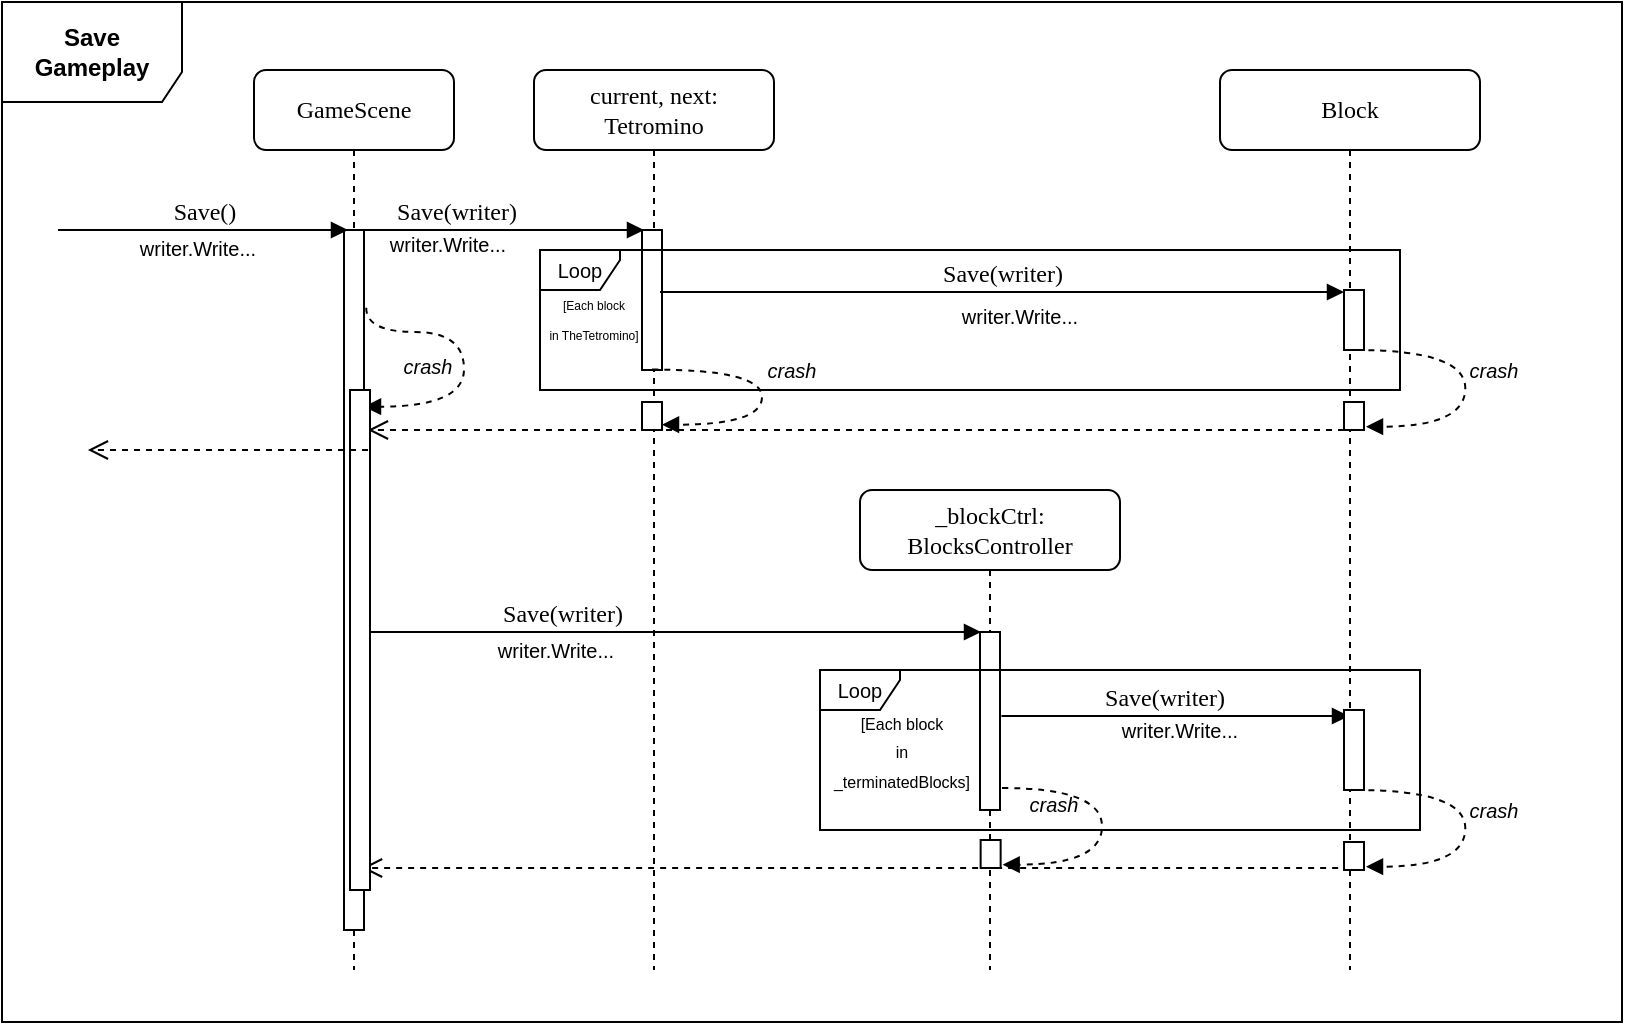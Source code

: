 <mxfile version="21.3.5" type="device">
  <diagram name="Page-1" id="13e1069c-82ec-6db2-03f1-153e76fe0fe0">
    <mxGraphModel dx="1049" dy="652" grid="1" gridSize="10" guides="1" tooltips="1" connect="1" arrows="1" fold="1" page="1" pageScale="1" pageWidth="1100" pageHeight="850" background="none" math="0" shadow="0">
      <root>
        <mxCell id="0" />
        <mxCell id="1" parent="0" />
        <mxCell id="7baba1c4bc27f4b0-2" value="current, next:&lt;br&gt;Tetromino" style="shape=umlLifeline;perimeter=lifelinePerimeter;whiteSpace=wrap;html=1;container=1;collapsible=0;recursiveResize=0;outlineConnect=0;rounded=1;shadow=0;comic=0;labelBackgroundColor=none;strokeWidth=1;fontFamily=Verdana;fontSize=12;align=center;" parent="1" vertex="1">
          <mxGeometry x="276" y="104" width="120" height="450" as="geometry" />
        </mxCell>
        <mxCell id="7baba1c4bc27f4b0-10" value="" style="html=1;points=[];perimeter=orthogonalPerimeter;rounded=0;shadow=0;comic=0;labelBackgroundColor=none;strokeWidth=1;fontFamily=Verdana;fontSize=12;align=center;" parent="7baba1c4bc27f4b0-2" vertex="1">
          <mxGeometry x="54" y="80" width="10" height="70" as="geometry" />
        </mxCell>
        <mxCell id="z0WI-xccYlIDmP48RPxq-2" value="Save(writer)" style="html=1;verticalAlign=bottom;endArrow=block;labelBackgroundColor=none;fontFamily=Verdana;fontSize=12;edgeStyle=elbowEdgeStyle;elbow=vertical;" edge="1" parent="7baba1c4bc27f4b0-2">
          <mxGeometry x="-0.359" relative="1" as="geometry">
            <mxPoint x="-86" y="281" as="sourcePoint" />
            <mxPoint x="223.5" y="281.476" as="targetPoint" />
            <mxPoint as="offset" />
          </mxGeometry>
        </mxCell>
        <mxCell id="7baba1c4bc27f4b0-3" value="_blockCtrl: BlocksController" style="shape=umlLifeline;perimeter=lifelinePerimeter;whiteSpace=wrap;html=1;container=1;collapsible=0;recursiveResize=0;outlineConnect=0;rounded=1;shadow=0;comic=0;labelBackgroundColor=none;strokeWidth=1;fontFamily=Verdana;fontSize=12;align=center;" parent="1" vertex="1">
          <mxGeometry x="439" y="314" width="130" height="240" as="geometry" />
        </mxCell>
        <mxCell id="7baba1c4bc27f4b0-13" value="" style="html=1;points=[];perimeter=orthogonalPerimeter;rounded=0;shadow=0;comic=0;labelBackgroundColor=none;strokeWidth=1;fontFamily=Verdana;fontSize=12;align=center;" parent="7baba1c4bc27f4b0-3" vertex="1">
          <mxGeometry x="60" y="71" width="10" height="89" as="geometry" />
        </mxCell>
        <mxCell id="z0WI-xccYlIDmP48RPxq-39" value="" style="html=1;verticalAlign=bottom;endArrow=block;labelBackgroundColor=none;fontFamily=Verdana;fontSize=12;elbow=vertical;edgeStyle=orthogonalEdgeStyle;curved=1;entryX=1;entryY=0.286;entryPerimeter=0;dashed=1;" edge="1" parent="7baba1c4bc27f4b0-3">
          <mxGeometry relative="1" as="geometry">
            <mxPoint x="71" y="149" as="sourcePoint" />
            <mxPoint x="71.323" y="187.333" as="targetPoint" />
            <Array as="points">
              <mxPoint x="120.99" y="149" />
              <mxPoint x="120.99" y="187" />
            </Array>
          </mxGeometry>
        </mxCell>
        <mxCell id="z0WI-xccYlIDmP48RPxq-40" value="" style="html=1;points=[];perimeter=orthogonalPerimeter;rounded=0;shadow=0;comic=0;labelBackgroundColor=none;strokeWidth=1;fontFamily=Verdana;fontSize=12;align=center;" vertex="1" parent="7baba1c4bc27f4b0-3">
          <mxGeometry x="60.32" y="175" width="10" height="14" as="geometry" />
        </mxCell>
        <mxCell id="z0WI-xccYlIDmP48RPxq-42" value="" style="html=1;verticalAlign=bottom;endArrow=open;dashed=1;endSize=8;labelBackgroundColor=none;fontFamily=Verdana;fontSize=12;edgeStyle=elbowEdgeStyle;elbow=vertical;entryX=0.894;entryY=0.196;entryDx=0;entryDy=0;entryPerimeter=0;" edge="1" parent="7baba1c4bc27f4b0-3">
          <mxGeometry relative="1" as="geometry">
            <mxPoint x="-249" y="189.24" as="targetPoint" />
            <Array as="points">
              <mxPoint x="-54.94" y="189" />
            </Array>
            <mxPoint x="245.06" y="189" as="sourcePoint" />
          </mxGeometry>
        </mxCell>
        <mxCell id="7baba1c4bc27f4b0-8" value="GameScene" style="shape=umlLifeline;perimeter=lifelinePerimeter;whiteSpace=wrap;html=1;container=1;collapsible=0;recursiveResize=0;outlineConnect=0;rounded=1;shadow=0;comic=0;labelBackgroundColor=none;strokeWidth=1;fontFamily=Verdana;fontSize=12;align=center;" parent="1" vertex="1">
          <mxGeometry x="136" y="104" width="100" height="450" as="geometry" />
        </mxCell>
        <mxCell id="7baba1c4bc27f4b0-9" value="" style="html=1;points=[];perimeter=orthogonalPerimeter;rounded=0;shadow=0;comic=0;labelBackgroundColor=none;strokeWidth=1;fontFamily=Verdana;fontSize=12;align=center;" parent="7baba1c4bc27f4b0-8" vertex="1">
          <mxGeometry x="45" y="80" width="10" height="350" as="geometry" />
        </mxCell>
        <mxCell id="7baba1c4bc27f4b0-11" value="Save(writer)" style="html=1;verticalAlign=bottom;endArrow=block;entryX=0;entryY=0;labelBackgroundColor=none;fontFamily=Verdana;fontSize=12;edgeStyle=elbowEdgeStyle;elbow=vertical;" parent="1" edge="1">
          <mxGeometry x="-0.324" relative="1" as="geometry">
            <mxPoint x="189" y="184" as="sourcePoint" />
            <mxPoint x="331.0" y="184" as="targetPoint" />
            <mxPoint as="offset" />
          </mxGeometry>
        </mxCell>
        <mxCell id="z0WI-xccYlIDmP48RPxq-1" value="Save()" style="html=1;verticalAlign=bottom;endArrow=block;entryX=0;entryY=0;labelBackgroundColor=none;fontFamily=Verdana;fontSize=12;edgeStyle=elbowEdgeStyle;elbow=vertical;" edge="1" parent="1">
          <mxGeometry relative="1" as="geometry">
            <mxPoint x="38" y="184" as="sourcePoint" />
            <mxPoint x="183" y="184.22" as="targetPoint" />
          </mxGeometry>
        </mxCell>
        <mxCell id="z0WI-xccYlIDmP48RPxq-3" value="Save(writer)" style="html=1;verticalAlign=bottom;endArrow=block;labelBackgroundColor=none;fontFamily=Verdana;fontSize=12;" edge="1" parent="1">
          <mxGeometry relative="1" as="geometry">
            <mxPoint x="339" y="215" as="sourcePoint" />
            <mxPoint x="681" y="215" as="targetPoint" />
          </mxGeometry>
        </mxCell>
        <mxCell id="z0WI-xccYlIDmP48RPxq-4" value="Save(writer)" style="html=1;verticalAlign=bottom;endArrow=block;labelBackgroundColor=none;fontFamily=Verdana;fontSize=12;edgeStyle=elbowEdgeStyle;elbow=vertical;" edge="1" parent="1">
          <mxGeometry relative="1" as="geometry">
            <mxPoint x="516" y="427" as="sourcePoint" />
            <Array as="points">
              <mxPoint x="507" y="427" />
            </Array>
            <mxPoint x="683.5" y="427" as="targetPoint" />
          </mxGeometry>
        </mxCell>
        <mxCell id="z0WI-xccYlIDmP48RPxq-5" value="Block" style="shape=umlLifeline;perimeter=lifelinePerimeter;whiteSpace=wrap;html=1;container=1;collapsible=0;recursiveResize=0;outlineConnect=0;rounded=1;shadow=0;comic=0;labelBackgroundColor=none;strokeWidth=1;fontFamily=Verdana;fontSize=12;align=center;" vertex="1" parent="1">
          <mxGeometry x="619" y="104" width="130" height="450" as="geometry" />
        </mxCell>
        <mxCell id="z0WI-xccYlIDmP48RPxq-6" value="" style="html=1;points=[];perimeter=orthogonalPerimeter;rounded=0;shadow=0;comic=0;labelBackgroundColor=none;strokeWidth=1;fontFamily=Verdana;fontSize=12;align=center;" vertex="1" parent="z0WI-xccYlIDmP48RPxq-5">
          <mxGeometry x="62" y="320" width="10" height="40" as="geometry" />
        </mxCell>
        <mxCell id="z0WI-xccYlIDmP48RPxq-8" value="" style="html=1;points=[];perimeter=orthogonalPerimeter;rounded=0;shadow=0;comic=0;labelBackgroundColor=none;strokeWidth=1;fontFamily=Verdana;fontSize=12;align=center;" vertex="1" parent="z0WI-xccYlIDmP48RPxq-5">
          <mxGeometry x="62" y="110" width="10" height="30" as="geometry" />
        </mxCell>
        <mxCell id="z0WI-xccYlIDmP48RPxq-11" value="" style="html=1;verticalAlign=bottom;endArrow=block;labelBackgroundColor=none;fontFamily=Verdana;fontSize=12;elbow=vertical;edgeStyle=orthogonalEdgeStyle;curved=1;entryX=1;entryY=0.286;entryPerimeter=0;exitX=1.038;exitY=0.345;exitPerimeter=0;dashed=1;" edge="1" parent="z0WI-xccYlIDmP48RPxq-5">
          <mxGeometry relative="1" as="geometry">
            <mxPoint x="68.003" y="140.0" as="sourcePoint" />
            <mxPoint x="73.003" y="178.333" as="targetPoint" />
            <Array as="points">
              <mxPoint x="122.67" y="140.0" />
              <mxPoint x="122.67" y="178" />
            </Array>
          </mxGeometry>
        </mxCell>
        <mxCell id="z0WI-xccYlIDmP48RPxq-13" value="" style="html=1;points=[];perimeter=orthogonalPerimeter;rounded=0;shadow=0;comic=0;labelBackgroundColor=none;strokeWidth=1;fontFamily=Verdana;fontSize=12;align=center;" vertex="1" parent="z0WI-xccYlIDmP48RPxq-5">
          <mxGeometry x="62" y="166" width="10" height="14" as="geometry" />
        </mxCell>
        <mxCell id="z0WI-xccYlIDmP48RPxq-36" value="" style="html=1;verticalAlign=bottom;endArrow=block;labelBackgroundColor=none;fontFamily=Verdana;fontSize=12;elbow=vertical;edgeStyle=orthogonalEdgeStyle;curved=1;entryX=1;entryY=0.286;entryPerimeter=0;exitX=1.038;exitY=0.345;exitPerimeter=0;dashed=1;" edge="1" parent="z0WI-xccYlIDmP48RPxq-5">
          <mxGeometry relative="1" as="geometry">
            <mxPoint x="68.003" y="360" as="sourcePoint" />
            <mxPoint x="73.003" y="398.333" as="targetPoint" />
            <Array as="points">
              <mxPoint x="122.67" y="360" />
              <mxPoint x="122.67" y="398" />
            </Array>
          </mxGeometry>
        </mxCell>
        <mxCell id="z0WI-xccYlIDmP48RPxq-37" value="" style="html=1;points=[];perimeter=orthogonalPerimeter;rounded=0;shadow=0;comic=0;labelBackgroundColor=none;strokeWidth=1;fontFamily=Verdana;fontSize=12;align=center;" vertex="1" parent="z0WI-xccYlIDmP48RPxq-5">
          <mxGeometry x="62" y="386" width="10" height="14" as="geometry" />
        </mxCell>
        <mxCell id="z0WI-xccYlIDmP48RPxq-10" value="&lt;font style=&quot;font-size: 10px;&quot;&gt;Loop&lt;/font&gt;" style="shape=umlFrame;whiteSpace=wrap;html=1;pointerEvents=0;width=40;height=20;" vertex="1" parent="1">
          <mxGeometry x="279" y="194" width="430" height="70" as="geometry" />
        </mxCell>
        <mxCell id="z0WI-xccYlIDmP48RPxq-12" value="&lt;font size=&quot;1&quot; style=&quot;&quot;&gt;&lt;i style=&quot;&quot;&gt;crash&lt;/i&gt;&lt;/font&gt;" style="text;html=1;strokeColor=none;fillColor=none;align=center;verticalAlign=middle;whiteSpace=wrap;rounded=0;" vertex="1" parent="1">
          <mxGeometry x="726" y="244" width="60" height="20" as="geometry" />
        </mxCell>
        <mxCell id="z0WI-xccYlIDmP48RPxq-15" value="" style="html=1;verticalAlign=bottom;endArrow=open;dashed=1;endSize=8;labelBackgroundColor=none;fontFamily=Verdana;fontSize=12;edgeStyle=elbowEdgeStyle;elbow=vertical;entryX=0.894;entryY=0.196;entryDx=0;entryDy=0;entryPerimeter=0;" edge="1" parent="1">
          <mxGeometry relative="1" as="geometry">
            <mxPoint x="192.94" y="284.24" as="targetPoint" />
            <Array as="points">
              <mxPoint x="387" y="284" />
            </Array>
            <mxPoint x="687" y="284" as="sourcePoint" />
          </mxGeometry>
        </mxCell>
        <mxCell id="z0WI-xccYlIDmP48RPxq-16" value="" style="html=1;verticalAlign=bottom;endArrow=block;labelBackgroundColor=none;fontFamily=Verdana;fontSize=12;elbow=vertical;edgeStyle=orthogonalEdgeStyle;curved=1;entryX=1;entryY=0.286;entryPerimeter=0;exitX=0.497;exitY=1.02;exitPerimeter=0;dashed=1;exitDx=0;exitDy=0;" edge="1" parent="1">
          <mxGeometry relative="1" as="geometry">
            <mxPoint x="334.97" y="253.8" as="sourcePoint" />
            <mxPoint x="340.003" y="281.333" as="targetPoint" />
            <Array as="points">
              <mxPoint x="390" y="254" />
              <mxPoint x="390" y="281" />
            </Array>
          </mxGeometry>
        </mxCell>
        <mxCell id="z0WI-xccYlIDmP48RPxq-17" value="" style="html=1;points=[];perimeter=orthogonalPerimeter;rounded=0;shadow=0;comic=0;labelBackgroundColor=none;strokeWidth=1;fontFamily=Verdana;fontSize=12;align=center;" vertex="1" parent="1">
          <mxGeometry x="330" y="270" width="10" height="14" as="geometry" />
        </mxCell>
        <mxCell id="z0WI-xccYlIDmP48RPxq-18" value="&lt;font size=&quot;1&quot; style=&quot;&quot;&gt;&lt;i style=&quot;&quot;&gt;crash&lt;/i&gt;&lt;/font&gt;" style="text;html=1;strokeColor=none;fillColor=none;align=center;verticalAlign=middle;whiteSpace=wrap;rounded=0;" vertex="1" parent="1">
          <mxGeometry x="375" y="244" width="60" height="20" as="geometry" />
        </mxCell>
        <mxCell id="z0WI-xccYlIDmP48RPxq-20" value="" style="html=1;verticalAlign=bottom;endArrow=block;labelBackgroundColor=none;fontFamily=Verdana;fontSize=12;elbow=vertical;edgeStyle=orthogonalEdgeStyle;curved=1;entryX=1;entryY=0.286;entryPerimeter=0;exitX=1.111;exitY=0.111;exitPerimeter=0;dashed=1;exitDx=0;exitDy=0;" edge="1" parent="1" source="7baba1c4bc27f4b0-9">
          <mxGeometry relative="1" as="geometry">
            <mxPoint x="186.003" y="234.0" as="sourcePoint" />
            <mxPoint x="191.003" y="272.333" as="targetPoint" />
            <Array as="points">
              <mxPoint x="241" y="235" />
              <mxPoint x="241" y="272" />
            </Array>
          </mxGeometry>
        </mxCell>
        <mxCell id="z0WI-xccYlIDmP48RPxq-21" value="&lt;font size=&quot;1&quot; style=&quot;&quot;&gt;&lt;i style=&quot;&quot;&gt;crash&lt;/i&gt;&lt;/font&gt;" style="text;html=1;strokeColor=none;fillColor=none;align=center;verticalAlign=middle;whiteSpace=wrap;rounded=0;" vertex="1" parent="1">
          <mxGeometry x="193" y="242" width="60" height="20" as="geometry" />
        </mxCell>
        <mxCell id="z0WI-xccYlIDmP48RPxq-22" value="" style="html=1;points=[];perimeter=orthogonalPerimeter;rounded=0;shadow=0;comic=0;labelBackgroundColor=none;strokeWidth=1;fontFamily=Verdana;fontSize=12;align=center;" vertex="1" parent="1">
          <mxGeometry x="184" y="264" width="10" height="250" as="geometry" />
        </mxCell>
        <mxCell id="z0WI-xccYlIDmP48RPxq-24" value="" style="html=1;verticalAlign=bottom;endArrow=open;dashed=1;endSize=8;labelBackgroundColor=none;fontFamily=Verdana;fontSize=12;edgeStyle=elbowEdgeStyle;elbow=vertical;entryX=0.894;entryY=0.196;entryDx=0;entryDy=0;entryPerimeter=0;" edge="1" parent="1">
          <mxGeometry relative="1" as="geometry">
            <mxPoint x="52.94" y="294.24" as="targetPoint" />
            <Array as="points">
              <mxPoint x="247" y="294" />
            </Array>
            <mxPoint x="193" y="294" as="sourcePoint" />
          </mxGeometry>
        </mxCell>
        <mxCell id="z0WI-xccYlIDmP48RPxq-27" value="&lt;font style=&quot;font-size: 10px;&quot;&gt;writer.Write...&lt;/font&gt;" style="text;html=1;strokeColor=none;fillColor=none;align=center;verticalAlign=middle;whiteSpace=wrap;rounded=0;" vertex="1" parent="1">
          <mxGeometry x="78" y="178" width="60" height="30" as="geometry" />
        </mxCell>
        <mxCell id="z0WI-xccYlIDmP48RPxq-28" value="&lt;font style=&quot;font-size: 10px;&quot;&gt;writer.Write...&lt;/font&gt;" style="text;html=1;strokeColor=none;fillColor=none;align=center;verticalAlign=middle;whiteSpace=wrap;rounded=0;" vertex="1" parent="1">
          <mxGeometry x="203" y="176" width="60" height="30" as="geometry" />
        </mxCell>
        <mxCell id="z0WI-xccYlIDmP48RPxq-29" value="&lt;font style=&quot;font-size: 10px;&quot;&gt;writer.Write...&lt;/font&gt;" style="text;html=1;strokeColor=none;fillColor=none;align=center;verticalAlign=middle;whiteSpace=wrap;rounded=0;" vertex="1" parent="1">
          <mxGeometry x="489" y="212" width="60" height="30" as="geometry" />
        </mxCell>
        <mxCell id="z0WI-xccYlIDmP48RPxq-30" value="&lt;b&gt;Save Gameplay&lt;/b&gt;" style="shape=umlFrame;whiteSpace=wrap;html=1;pointerEvents=0;width=90;height=50;" vertex="1" parent="1">
          <mxGeometry x="10" y="70" width="810" height="510" as="geometry" />
        </mxCell>
        <mxCell id="z0WI-xccYlIDmP48RPxq-31" value="&lt;font style=&quot;font-size: 6px;&quot;&gt;[Each block&lt;br&gt;in TheTetromino]&lt;/font&gt;" style="text;html=1;strokeColor=none;fillColor=none;align=center;verticalAlign=middle;whiteSpace=wrap;rounded=0;" vertex="1" parent="1">
          <mxGeometry x="276" y="212" width="60" height="30" as="geometry" />
        </mxCell>
        <mxCell id="z0WI-xccYlIDmP48RPxq-32" value="&lt;font style=&quot;font-size: 10px;&quot;&gt;Loop&lt;/font&gt;" style="shape=umlFrame;whiteSpace=wrap;html=1;pointerEvents=0;width=40;height=20;" vertex="1" parent="1">
          <mxGeometry x="419" y="404" width="300" height="80" as="geometry" />
        </mxCell>
        <mxCell id="z0WI-xccYlIDmP48RPxq-33" value="&lt;font style=&quot;font-size: 8px;&quot;&gt;[Each block&lt;br&gt;in _terminatedBlocks]&lt;/font&gt;" style="text;html=1;strokeColor=none;fillColor=none;align=center;verticalAlign=middle;whiteSpace=wrap;rounded=0;" vertex="1" parent="1">
          <mxGeometry x="427" y="429" width="66" height="30" as="geometry" />
        </mxCell>
        <mxCell id="z0WI-xccYlIDmP48RPxq-34" value="&lt;font style=&quot;font-size: 10px;&quot;&gt;writer.Write...&lt;/font&gt;" style="text;html=1;strokeColor=none;fillColor=none;align=center;verticalAlign=middle;whiteSpace=wrap;rounded=0;" vertex="1" parent="1">
          <mxGeometry x="569" y="419" width="60" height="30" as="geometry" />
        </mxCell>
        <mxCell id="z0WI-xccYlIDmP48RPxq-35" value="&lt;font style=&quot;font-size: 10px;&quot;&gt;writer.Write...&lt;/font&gt;" style="text;html=1;strokeColor=none;fillColor=none;align=center;verticalAlign=middle;whiteSpace=wrap;rounded=0;" vertex="1" parent="1">
          <mxGeometry x="257" y="379" width="60" height="30" as="geometry" />
        </mxCell>
        <mxCell id="z0WI-xccYlIDmP48RPxq-38" value="&lt;font size=&quot;1&quot; style=&quot;&quot;&gt;&lt;i style=&quot;&quot;&gt;crash&lt;/i&gt;&lt;/font&gt;" style="text;html=1;strokeColor=none;fillColor=none;align=center;verticalAlign=middle;whiteSpace=wrap;rounded=0;" vertex="1" parent="1">
          <mxGeometry x="726" y="464" width="60" height="20" as="geometry" />
        </mxCell>
        <mxCell id="z0WI-xccYlIDmP48RPxq-41" value="&lt;font size=&quot;1&quot; style=&quot;&quot;&gt;&lt;i style=&quot;&quot;&gt;crash&lt;/i&gt;&lt;/font&gt;" style="text;html=1;strokeColor=none;fillColor=none;align=center;verticalAlign=middle;whiteSpace=wrap;rounded=0;" vertex="1" parent="1">
          <mxGeometry x="506" y="461" width="60" height="20" as="geometry" />
        </mxCell>
      </root>
    </mxGraphModel>
  </diagram>
</mxfile>
